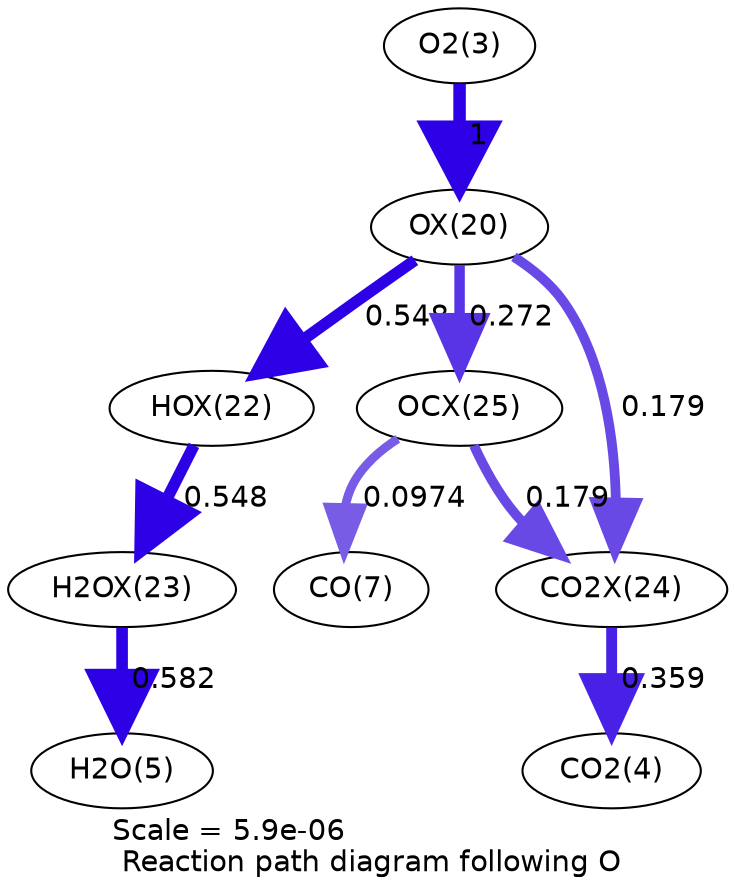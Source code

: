 digraph reaction_paths {
center=1;
s5 -> s24[fontname="Helvetica", penwidth=6, arrowsize=3, color="0.7, 1.5, 0.9"
, label=" 1"];
s24 -> s26[fontname="Helvetica", penwidth=5.55, arrowsize=2.77, color="0.7, 1.05, 0.9"
, label=" 0.548"];
s24 -> s29[fontname="Helvetica", penwidth=5.02, arrowsize=2.51, color="0.7, 0.772, 0.9"
, label=" 0.272"];
s24 -> s28[fontname="Helvetica", penwidth=4.7, arrowsize=2.35, color="0.7, 0.679, 0.9"
, label=" 0.179"];
s26 -> s27[fontname="Helvetica", penwidth=5.55, arrowsize=2.77, color="0.7, 1.05, 0.9"
, label=" 0.548"];
s27 -> s7[fontname="Helvetica", penwidth=5.59, arrowsize=2.8, color="0.7, 1.08, 0.9"
, label=" 0.582"];
s29 -> s9[fontname="Helvetica", penwidth=4.24, arrowsize=2.12, color="0.7, 0.597, 0.9"
, label=" 0.0974"];
s29 -> s28[fontname="Helvetica", penwidth=4.7, arrowsize=2.35, color="0.7, 0.679, 0.9"
, label=" 0.179"];
s28 -> s6[fontname="Helvetica", penwidth=5.23, arrowsize=2.61, color="0.7, 0.859, 0.9"
, label=" 0.359"];
s5 [ fontname="Helvetica", label="O2(3)"];
s6 [ fontname="Helvetica", label="CO2(4)"];
s7 [ fontname="Helvetica", label="H2O(5)"];
s9 [ fontname="Helvetica", label="CO(7)"];
s24 [ fontname="Helvetica", label="OX(20)"];
s26 [ fontname="Helvetica", label="HOX(22)"];
s27 [ fontname="Helvetica", label="H2OX(23)"];
s28 [ fontname="Helvetica", label="CO2X(24)"];
s29 [ fontname="Helvetica", label="OCX(25)"];
 label = "Scale = 5.9e-06\l Reaction path diagram following O";
 fontname = "Helvetica";
}
